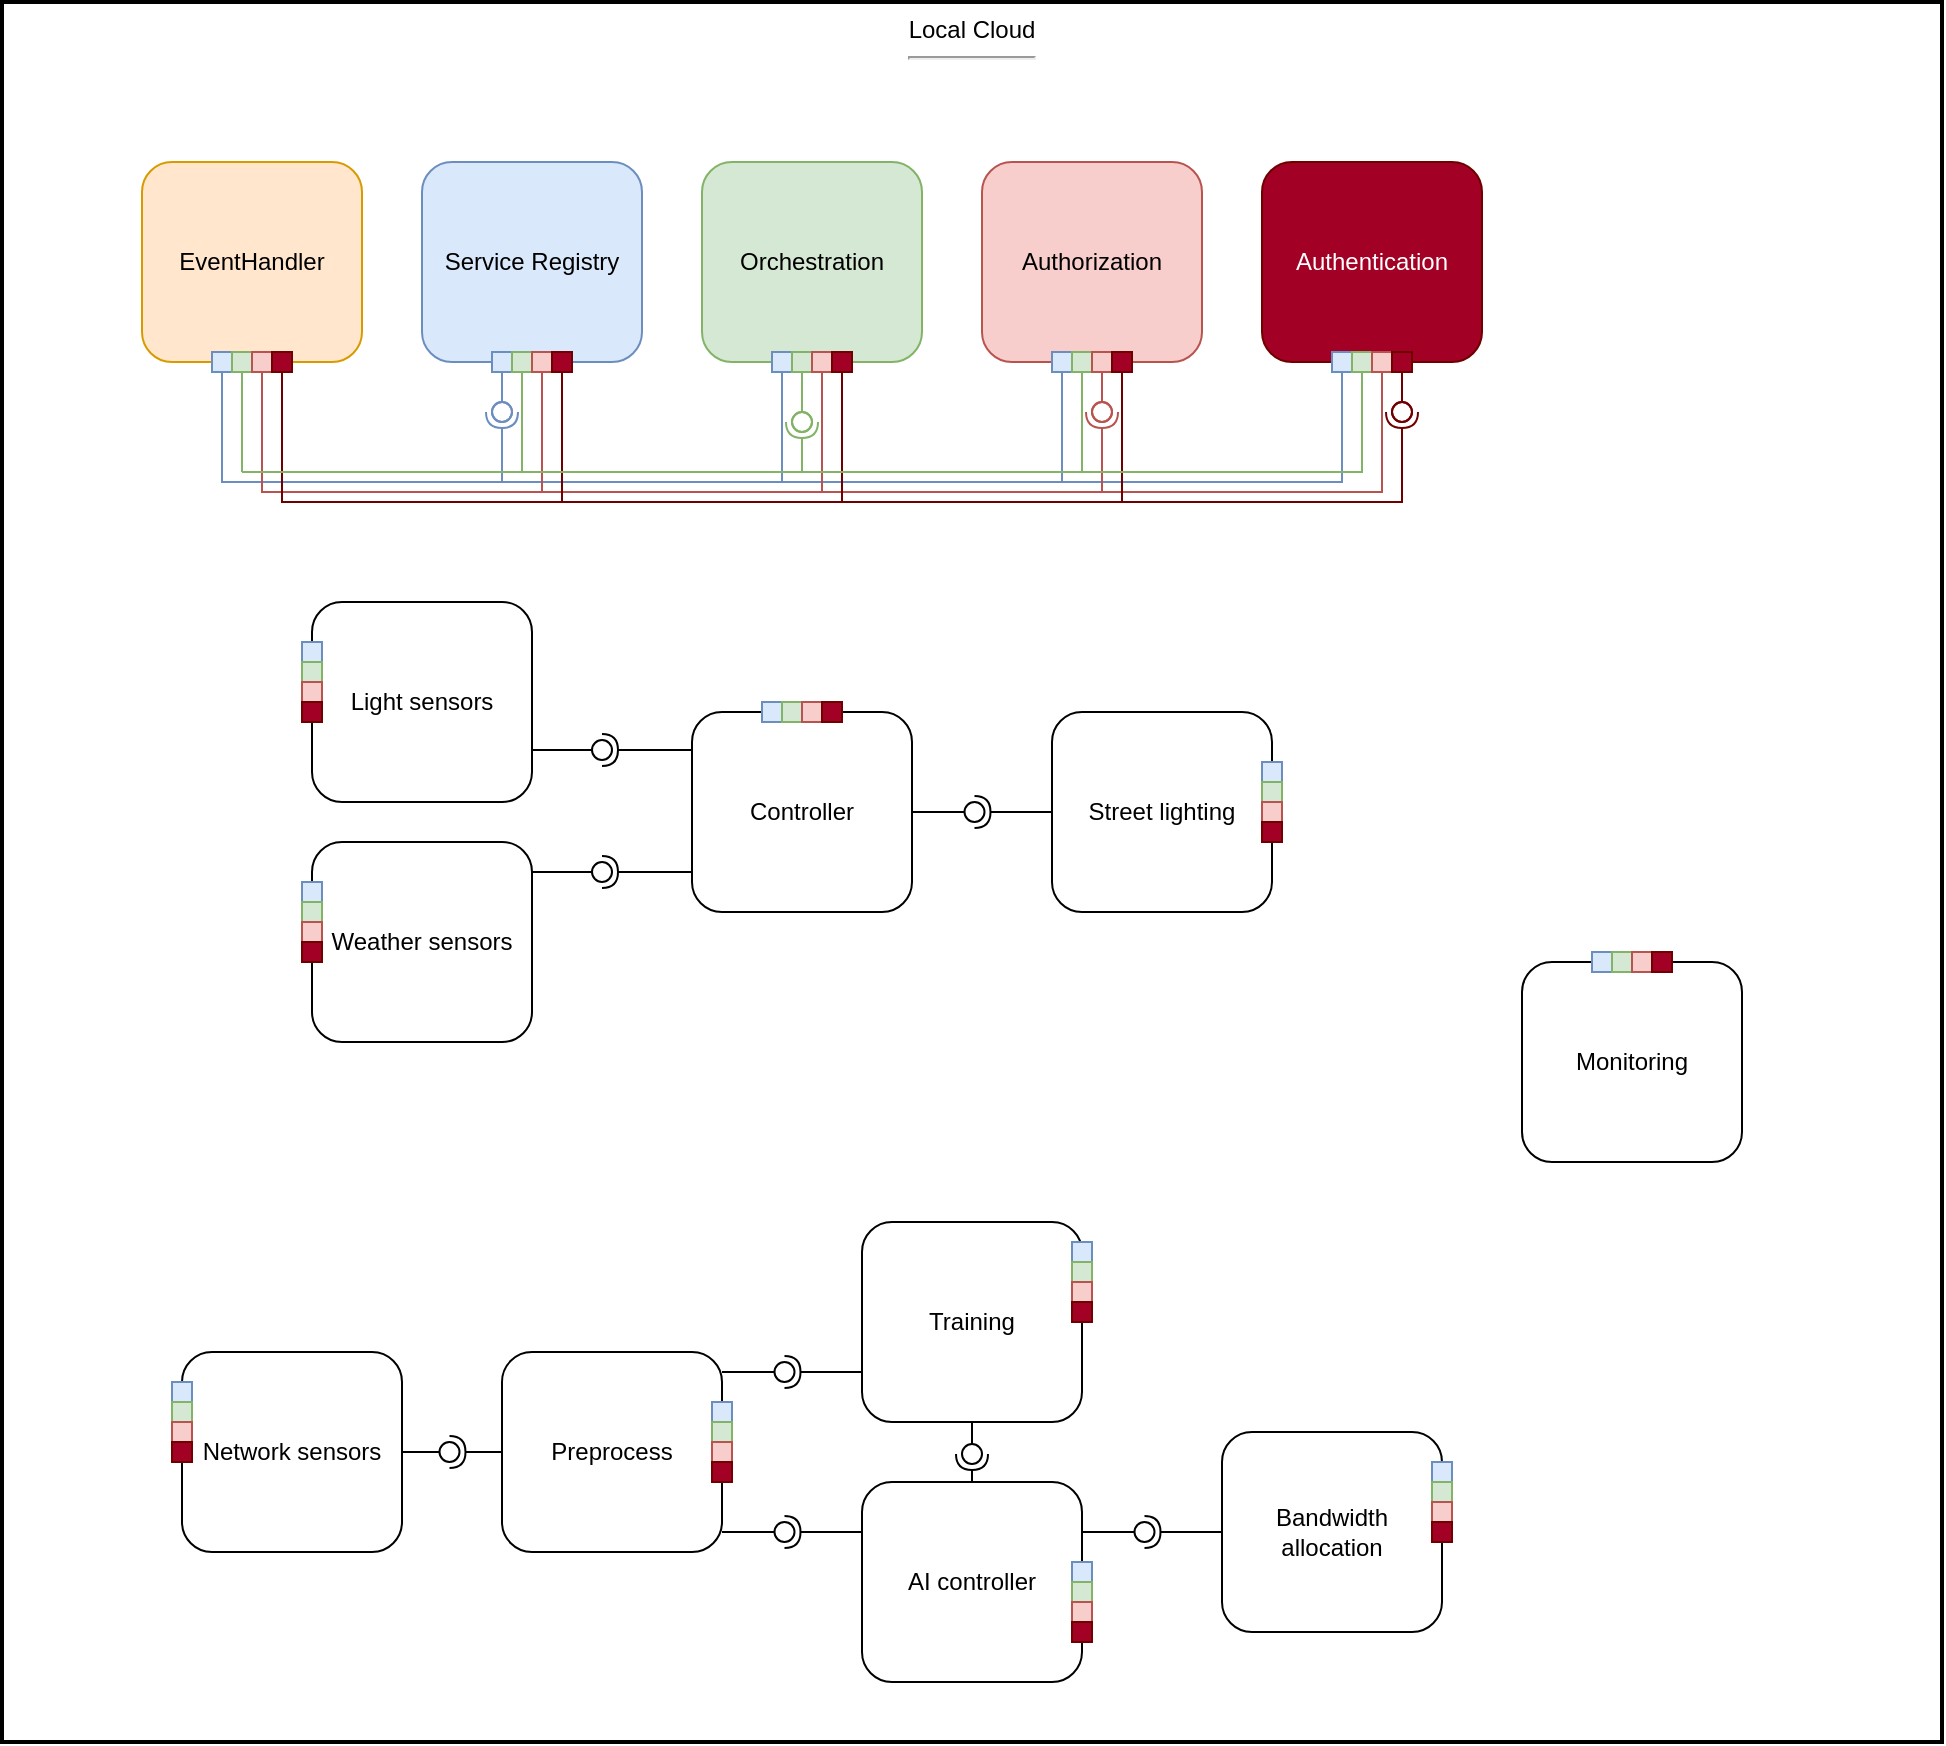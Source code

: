 <mxfile version="24.8.6">
  <diagram name="Page-1" id="-8pN08DjR9dclOhDncZ9">
    <mxGraphModel dx="1706" dy="1131" grid="1" gridSize="10" guides="1" tooltips="1" connect="1" arrows="1" fold="1" page="1" pageScale="1" pageWidth="850" pageHeight="1100" math="0" shadow="0">
      <root>
        <mxCell id="0" />
        <mxCell id="1" parent="0" />
        <mxCell id="avrpnb0BwzV_zKIgConq-125" value="Local Cloud&lt;br&gt;&lt;hr&gt;" style="rounded=0;whiteSpace=wrap;html=1;fillColor=none;strokeWidth=2;align=center;verticalAlign=top;" parent="1" vertex="1">
          <mxGeometry x="20" y="160" width="970" height="870" as="geometry" />
        </mxCell>
        <mxCell id="avrpnb0BwzV_zKIgConq-2" value="Service Registry" style="rounded=1;whiteSpace=wrap;html=1;fillColor=#dae8fc;strokeColor=#6c8ebf;" parent="1" vertex="1">
          <mxGeometry x="230" y="240" width="110" height="100" as="geometry" />
        </mxCell>
        <mxCell id="avrpnb0BwzV_zKIgConq-3" value="Orchestration" style="rounded=1;whiteSpace=wrap;html=1;fillColor=#d5e8d4;strokeColor=#82b366;" parent="1" vertex="1">
          <mxGeometry x="370" y="240" width="110" height="100" as="geometry" />
        </mxCell>
        <mxCell id="avrpnb0BwzV_zKIgConq-4" value="Authorization" style="rounded=1;whiteSpace=wrap;html=1;fillColor=#f8cecc;strokeColor=#b85450;" parent="1" vertex="1">
          <mxGeometry x="510" y="240" width="110" height="100" as="geometry" />
        </mxCell>
        <mxCell id="avrpnb0BwzV_zKIgConq-5" value="Authentication" style="rounded=1;whiteSpace=wrap;html=1;fillColor=#a20025;strokeColor=#6F0000;fontColor=#ffffff;" parent="1" vertex="1">
          <mxGeometry x="650" y="240" width="110" height="100" as="geometry" />
        </mxCell>
        <mxCell id="avrpnb0BwzV_zKIgConq-7" value="Light sensors" style="rounded=1;whiteSpace=wrap;html=1;" parent="1" vertex="1">
          <mxGeometry x="175" y="460" width="110" height="100" as="geometry" />
        </mxCell>
        <mxCell id="avrpnb0BwzV_zKIgConq-8" value="Weather sensors" style="rounded=1;whiteSpace=wrap;html=1;" parent="1" vertex="1">
          <mxGeometry x="175" y="580" width="110" height="100" as="geometry" />
        </mxCell>
        <mxCell id="avrpnb0BwzV_zKIgConq-10" value="Controller" style="rounded=1;whiteSpace=wrap;html=1;" parent="1" vertex="1">
          <mxGeometry x="365" y="515" width="110" height="100" as="geometry" />
        </mxCell>
        <mxCell id="avrpnb0BwzV_zKIgConq-11" value="Street lighting" style="rounded=1;whiteSpace=wrap;html=1;" parent="1" vertex="1">
          <mxGeometry x="545" y="515" width="110" height="100" as="geometry" />
        </mxCell>
        <mxCell id="avrpnb0BwzV_zKIgConq-16" value="" style="group" parent="1" vertex="1" connectable="0">
          <mxGeometry x="285" y="529" width="80" height="10" as="geometry" />
        </mxCell>
        <mxCell id="avrpnb0BwzV_zKIgConq-12" value="" style="rounded=0;orthogonalLoop=1;jettySize=auto;html=1;endArrow=halfCircle;endFill=0;endSize=6;strokeWidth=1;sketch=0;" parent="avrpnb0BwzV_zKIgConq-16" target="avrpnb0BwzV_zKIgConq-14" edge="1">
          <mxGeometry relative="1" as="geometry">
            <mxPoint x="80" y="5" as="sourcePoint" />
          </mxGeometry>
        </mxCell>
        <mxCell id="avrpnb0BwzV_zKIgConq-13" value="" style="rounded=0;orthogonalLoop=1;jettySize=auto;html=1;endArrow=oval;endFill=0;sketch=0;sourcePerimeterSpacing=0;targetPerimeterSpacing=0;endSize=10;" parent="avrpnb0BwzV_zKIgConq-16" target="avrpnb0BwzV_zKIgConq-14" edge="1">
          <mxGeometry relative="1" as="geometry">
            <mxPoint y="5" as="sourcePoint" />
          </mxGeometry>
        </mxCell>
        <mxCell id="avrpnb0BwzV_zKIgConq-14" value="" style="ellipse;whiteSpace=wrap;html=1;align=center;aspect=fixed;fillColor=none;strokeColor=none;resizable=0;perimeter=centerPerimeter;rotatable=0;allowArrows=0;points=[];outlineConnect=1;" parent="avrpnb0BwzV_zKIgConq-16" vertex="1">
          <mxGeometry x="30" width="10" height="10" as="geometry" />
        </mxCell>
        <mxCell id="avrpnb0BwzV_zKIgConq-17" value="" style="group" parent="1" vertex="1" connectable="0">
          <mxGeometry x="285" y="590" width="80" height="10" as="geometry" />
        </mxCell>
        <mxCell id="avrpnb0BwzV_zKIgConq-18" value="" style="rounded=0;orthogonalLoop=1;jettySize=auto;html=1;endArrow=halfCircle;endFill=0;endSize=6;strokeWidth=1;sketch=0;" parent="avrpnb0BwzV_zKIgConq-17" target="avrpnb0BwzV_zKIgConq-20" edge="1">
          <mxGeometry relative="1" as="geometry">
            <mxPoint x="80" y="5" as="sourcePoint" />
          </mxGeometry>
        </mxCell>
        <mxCell id="avrpnb0BwzV_zKIgConq-19" value="" style="rounded=0;orthogonalLoop=1;jettySize=auto;html=1;endArrow=oval;endFill=0;sketch=0;sourcePerimeterSpacing=0;targetPerimeterSpacing=0;endSize=10;" parent="avrpnb0BwzV_zKIgConq-17" target="avrpnb0BwzV_zKIgConq-20" edge="1">
          <mxGeometry relative="1" as="geometry">
            <mxPoint y="5" as="sourcePoint" />
          </mxGeometry>
        </mxCell>
        <mxCell id="avrpnb0BwzV_zKIgConq-20" value="" style="ellipse;whiteSpace=wrap;html=1;align=center;aspect=fixed;fillColor=none;strokeColor=none;resizable=0;perimeter=centerPerimeter;rotatable=0;allowArrows=0;points=[];outlineConnect=1;" parent="avrpnb0BwzV_zKIgConq-17" vertex="1">
          <mxGeometry x="30" width="10" height="10" as="geometry" />
        </mxCell>
        <mxCell id="avrpnb0BwzV_zKIgConq-21" value="" style="group" parent="1" vertex="1" connectable="0">
          <mxGeometry x="475" y="560" width="70" height="10" as="geometry" />
        </mxCell>
        <mxCell id="avrpnb0BwzV_zKIgConq-22" value="" style="rounded=0;orthogonalLoop=1;jettySize=auto;html=1;endArrow=halfCircle;endFill=0;endSize=6;strokeWidth=1;sketch=0;" parent="avrpnb0BwzV_zKIgConq-21" target="avrpnb0BwzV_zKIgConq-24" edge="1">
          <mxGeometry relative="1" as="geometry">
            <mxPoint x="70" y="5" as="sourcePoint" />
          </mxGeometry>
        </mxCell>
        <mxCell id="avrpnb0BwzV_zKIgConq-23" value="" style="rounded=0;orthogonalLoop=1;jettySize=auto;html=1;endArrow=oval;endFill=0;sketch=0;sourcePerimeterSpacing=0;targetPerimeterSpacing=0;endSize=10;" parent="avrpnb0BwzV_zKIgConq-21" target="avrpnb0BwzV_zKIgConq-24" edge="1">
          <mxGeometry relative="1" as="geometry">
            <mxPoint y="5" as="sourcePoint" />
          </mxGeometry>
        </mxCell>
        <mxCell id="avrpnb0BwzV_zKIgConq-24" value="" style="ellipse;whiteSpace=wrap;html=1;align=center;aspect=fixed;fillColor=none;strokeColor=none;resizable=0;perimeter=centerPerimeter;rotatable=0;allowArrows=0;points=[];outlineConnect=1;" parent="avrpnb0BwzV_zKIgConq-21" vertex="1">
          <mxGeometry x="26.25" width="10" height="10" as="geometry" />
        </mxCell>
        <mxCell id="avrpnb0BwzV_zKIgConq-25" value="Preprocess" style="rounded=1;whiteSpace=wrap;html=1;" parent="1" vertex="1">
          <mxGeometry x="270" y="835" width="110" height="100" as="geometry" />
        </mxCell>
        <mxCell id="avrpnb0BwzV_zKIgConq-26" value="Training" style="rounded=1;whiteSpace=wrap;html=1;" parent="1" vertex="1">
          <mxGeometry x="450" y="770" width="110" height="100" as="geometry" />
        </mxCell>
        <mxCell id="avrpnb0BwzV_zKIgConq-27" value="AI controller" style="rounded=1;whiteSpace=wrap;html=1;" parent="1" vertex="1">
          <mxGeometry x="450" y="900" width="110" height="100" as="geometry" />
        </mxCell>
        <mxCell id="avrpnb0BwzV_zKIgConq-28" value="Bandwidth allocation" style="rounded=1;whiteSpace=wrap;html=1;" parent="1" vertex="1">
          <mxGeometry x="630" y="875" width="110" height="100" as="geometry" />
        </mxCell>
        <mxCell id="avrpnb0BwzV_zKIgConq-29" value="" style="group" parent="1" vertex="1" connectable="0">
          <mxGeometry x="380" y="920" width="70" height="10" as="geometry" />
        </mxCell>
        <mxCell id="avrpnb0BwzV_zKIgConq-30" value="" style="rounded=0;orthogonalLoop=1;jettySize=auto;html=1;endArrow=halfCircle;endFill=0;endSize=6;strokeWidth=1;sketch=0;" parent="avrpnb0BwzV_zKIgConq-29" target="avrpnb0BwzV_zKIgConq-32" edge="1">
          <mxGeometry relative="1" as="geometry">
            <mxPoint x="70" y="5" as="sourcePoint" />
          </mxGeometry>
        </mxCell>
        <mxCell id="avrpnb0BwzV_zKIgConq-31" value="" style="rounded=0;orthogonalLoop=1;jettySize=auto;html=1;endArrow=oval;endFill=0;sketch=0;sourcePerimeterSpacing=0;targetPerimeterSpacing=0;endSize=10;" parent="avrpnb0BwzV_zKIgConq-29" target="avrpnb0BwzV_zKIgConq-32" edge="1">
          <mxGeometry relative="1" as="geometry">
            <mxPoint y="5" as="sourcePoint" />
          </mxGeometry>
        </mxCell>
        <mxCell id="avrpnb0BwzV_zKIgConq-32" value="" style="ellipse;whiteSpace=wrap;html=1;align=center;aspect=fixed;fillColor=none;strokeColor=none;resizable=0;perimeter=centerPerimeter;rotatable=0;allowArrows=0;points=[];outlineConnect=1;" parent="avrpnb0BwzV_zKIgConq-29" vertex="1">
          <mxGeometry x="26.25" width="10" height="10" as="geometry" />
        </mxCell>
        <mxCell id="avrpnb0BwzV_zKIgConq-33" value="" style="group" parent="1" vertex="1" connectable="0">
          <mxGeometry x="380" y="840" width="70" height="10" as="geometry" />
        </mxCell>
        <mxCell id="avrpnb0BwzV_zKIgConq-34" value="" style="rounded=0;orthogonalLoop=1;jettySize=auto;html=1;endArrow=halfCircle;endFill=0;endSize=6;strokeWidth=1;sketch=0;" parent="avrpnb0BwzV_zKIgConq-33" target="avrpnb0BwzV_zKIgConq-36" edge="1">
          <mxGeometry relative="1" as="geometry">
            <mxPoint x="70" y="5" as="sourcePoint" />
          </mxGeometry>
        </mxCell>
        <mxCell id="avrpnb0BwzV_zKIgConq-35" value="" style="rounded=0;orthogonalLoop=1;jettySize=auto;html=1;endArrow=oval;endFill=0;sketch=0;sourcePerimeterSpacing=0;targetPerimeterSpacing=0;endSize=10;" parent="avrpnb0BwzV_zKIgConq-33" target="avrpnb0BwzV_zKIgConq-36" edge="1">
          <mxGeometry relative="1" as="geometry">
            <mxPoint y="5" as="sourcePoint" />
          </mxGeometry>
        </mxCell>
        <mxCell id="avrpnb0BwzV_zKIgConq-36" value="" style="ellipse;whiteSpace=wrap;html=1;align=center;aspect=fixed;fillColor=none;strokeColor=none;resizable=0;perimeter=centerPerimeter;rotatable=0;allowArrows=0;points=[];outlineConnect=1;" parent="avrpnb0BwzV_zKIgConq-33" vertex="1">
          <mxGeometry x="26.25" width="10" height="10" as="geometry" />
        </mxCell>
        <mxCell id="avrpnb0BwzV_zKIgConq-37" value="" style="group" parent="1" vertex="1" connectable="0">
          <mxGeometry x="560" y="920" width="70" height="10" as="geometry" />
        </mxCell>
        <mxCell id="avrpnb0BwzV_zKIgConq-38" value="" style="rounded=0;orthogonalLoop=1;jettySize=auto;html=1;endArrow=halfCircle;endFill=0;endSize=6;strokeWidth=1;sketch=0;" parent="avrpnb0BwzV_zKIgConq-37" target="avrpnb0BwzV_zKIgConq-40" edge="1">
          <mxGeometry relative="1" as="geometry">
            <mxPoint x="70" y="5" as="sourcePoint" />
          </mxGeometry>
        </mxCell>
        <mxCell id="avrpnb0BwzV_zKIgConq-39" value="" style="rounded=0;orthogonalLoop=1;jettySize=auto;html=1;endArrow=oval;endFill=0;sketch=0;sourcePerimeterSpacing=0;targetPerimeterSpacing=0;endSize=10;" parent="avrpnb0BwzV_zKIgConq-37" target="avrpnb0BwzV_zKIgConq-40" edge="1">
          <mxGeometry relative="1" as="geometry">
            <mxPoint y="5" as="sourcePoint" />
          </mxGeometry>
        </mxCell>
        <mxCell id="avrpnb0BwzV_zKIgConq-40" value="" style="ellipse;whiteSpace=wrap;html=1;align=center;aspect=fixed;fillColor=none;strokeColor=none;resizable=0;perimeter=centerPerimeter;rotatable=0;allowArrows=0;points=[];outlineConnect=1;" parent="avrpnb0BwzV_zKIgConq-37" vertex="1">
          <mxGeometry x="26.25" width="10" height="10" as="geometry" />
        </mxCell>
        <mxCell id="avrpnb0BwzV_zKIgConq-41" value="Network sensors" style="rounded=1;whiteSpace=wrap;html=1;" parent="1" vertex="1">
          <mxGeometry x="110" y="835" width="110" height="100" as="geometry" />
        </mxCell>
        <mxCell id="avrpnb0BwzV_zKIgConq-42" value="" style="group" parent="1" vertex="1" connectable="0">
          <mxGeometry x="220" y="880" width="50" height="10" as="geometry" />
        </mxCell>
        <mxCell id="avrpnb0BwzV_zKIgConq-43" value="" style="rounded=0;orthogonalLoop=1;jettySize=auto;html=1;endArrow=halfCircle;endFill=0;endSize=6;strokeWidth=1;sketch=0;" parent="avrpnb0BwzV_zKIgConq-42" target="avrpnb0BwzV_zKIgConq-45" edge="1">
          <mxGeometry relative="1" as="geometry">
            <mxPoint x="50" y="5" as="sourcePoint" />
          </mxGeometry>
        </mxCell>
        <mxCell id="avrpnb0BwzV_zKIgConq-44" value="" style="rounded=0;orthogonalLoop=1;jettySize=auto;html=1;endArrow=oval;endFill=0;sketch=0;sourcePerimeterSpacing=0;targetPerimeterSpacing=0;endSize=10;" parent="avrpnb0BwzV_zKIgConq-42" target="avrpnb0BwzV_zKIgConq-45" edge="1">
          <mxGeometry relative="1" as="geometry">
            <mxPoint y="5" as="sourcePoint" />
          </mxGeometry>
        </mxCell>
        <mxCell id="avrpnb0BwzV_zKIgConq-45" value="" style="ellipse;whiteSpace=wrap;html=1;align=center;aspect=fixed;fillColor=none;strokeColor=none;resizable=0;perimeter=centerPerimeter;rotatable=0;allowArrows=0;points=[];outlineConnect=1;" parent="avrpnb0BwzV_zKIgConq-42" vertex="1">
          <mxGeometry x="18.75" width="10" height="10" as="geometry" />
        </mxCell>
        <mxCell id="avrpnb0BwzV_zKIgConq-52" value="" style="group;rotation=90;" parent="1" vertex="1" connectable="0">
          <mxGeometry x="490" y="880" width="30" height="10" as="geometry" />
        </mxCell>
        <mxCell id="avrpnb0BwzV_zKIgConq-53" value="" style="rounded=0;orthogonalLoop=1;jettySize=auto;html=1;endArrow=halfCircle;endFill=0;endSize=6;strokeWidth=1;sketch=0;" parent="avrpnb0BwzV_zKIgConq-52" target="avrpnb0BwzV_zKIgConq-55" edge="1">
          <mxGeometry relative="1" as="geometry">
            <mxPoint x="15" y="20" as="sourcePoint" />
          </mxGeometry>
        </mxCell>
        <mxCell id="avrpnb0BwzV_zKIgConq-54" value="" style="rounded=0;orthogonalLoop=1;jettySize=auto;html=1;endArrow=oval;endFill=0;sketch=0;sourcePerimeterSpacing=0;targetPerimeterSpacing=0;endSize=10;" parent="avrpnb0BwzV_zKIgConq-52" target="avrpnb0BwzV_zKIgConq-55" edge="1">
          <mxGeometry relative="1" as="geometry">
            <mxPoint x="15" y="-10" as="sourcePoint" />
          </mxGeometry>
        </mxCell>
        <mxCell id="avrpnb0BwzV_zKIgConq-55" value="" style="ellipse;whiteSpace=wrap;html=1;align=center;aspect=fixed;fillColor=none;strokeColor=none;resizable=0;perimeter=centerPerimeter;rotatable=0;allowArrows=0;points=[];outlineConnect=1;rotation=90;" parent="avrpnb0BwzV_zKIgConq-52" vertex="1">
          <mxGeometry x="10" y="1" width="10" height="10" as="geometry" />
        </mxCell>
        <mxCell id="avrpnb0BwzV_zKIgConq-59" value="" style="ellipse;whiteSpace=wrap;html=1;align=center;aspect=fixed;fillColor=none;strokeColor=none;resizable=0;perimeter=centerPerimeter;rotatable=0;allowArrows=0;points=[];outlineConnect=1;" parent="1" vertex="1">
          <mxGeometry x="410" y="580" width="10" height="10" as="geometry" />
        </mxCell>
        <mxCell id="avrpnb0BwzV_zKIgConq-60" value="EventHandler" style="rounded=1;whiteSpace=wrap;html=1;fillColor=#ffe6cc;strokeColor=#d79b00;" parent="1" vertex="1">
          <mxGeometry x="90" y="240" width="110" height="100" as="geometry" />
        </mxCell>
        <mxCell id="avrpnb0BwzV_zKIgConq-64" value="" style="rounded=0;whiteSpace=wrap;html=1;fillColor=#dae8fc;strokeColor=#6c8ebf;" parent="1" vertex="1">
          <mxGeometry x="170" y="480" width="10" height="10" as="geometry" />
        </mxCell>
        <mxCell id="avrpnb0BwzV_zKIgConq-65" value="" style="rounded=0;whiteSpace=wrap;html=1;fillColor=#d5e8d4;strokeColor=#82b366;" parent="1" vertex="1">
          <mxGeometry x="170" y="490" width="10" height="10" as="geometry" />
        </mxCell>
        <mxCell id="avrpnb0BwzV_zKIgConq-66" value="" style="rounded=0;whiteSpace=wrap;html=1;fillColor=#f8cecc;strokeColor=#b85450;" parent="1" vertex="1">
          <mxGeometry x="170" y="500" width="10" height="10" as="geometry" />
        </mxCell>
        <mxCell id="avrpnb0BwzV_zKIgConq-67" value="" style="rounded=0;whiteSpace=wrap;html=1;fillColor=#a20025;fontColor=#ffffff;strokeColor=#6F0000;" parent="1" vertex="1">
          <mxGeometry x="170" y="510" width="10" height="10" as="geometry" />
        </mxCell>
        <mxCell id="avrpnb0BwzV_zKIgConq-78" value="" style="group;rotation=-90;" parent="1" vertex="1" connectable="0">
          <mxGeometry x="415" y="495" width="10" height="40" as="geometry" />
        </mxCell>
        <mxCell id="avrpnb0BwzV_zKIgConq-74" value="" style="rounded=0;whiteSpace=wrap;html=1;fillColor=#dae8fc;strokeColor=#6c8ebf;rotation=-90;" parent="avrpnb0BwzV_zKIgConq-78" vertex="1">
          <mxGeometry x="-15" y="15" width="10" height="10" as="geometry" />
        </mxCell>
        <mxCell id="avrpnb0BwzV_zKIgConq-75" value="" style="rounded=0;whiteSpace=wrap;html=1;fillColor=#d5e8d4;strokeColor=#82b366;rotation=-90;" parent="avrpnb0BwzV_zKIgConq-78" vertex="1">
          <mxGeometry x="-5" y="15" width="10" height="10" as="geometry" />
        </mxCell>
        <mxCell id="avrpnb0BwzV_zKIgConq-76" value="" style="rounded=0;whiteSpace=wrap;html=1;fillColor=#f8cecc;strokeColor=#b85450;rotation=-90;" parent="avrpnb0BwzV_zKIgConq-78" vertex="1">
          <mxGeometry x="5" y="15" width="10" height="10" as="geometry" />
        </mxCell>
        <mxCell id="avrpnb0BwzV_zKIgConq-77" value="" style="rounded=0;whiteSpace=wrap;html=1;fillColor=#a20025;fontColor=#ffffff;strokeColor=#6F0000;rotation=-90;" parent="avrpnb0BwzV_zKIgConq-78" vertex="1">
          <mxGeometry x="15" y="15" width="10" height="10" as="geometry" />
        </mxCell>
        <mxCell id="avrpnb0BwzV_zKIgConq-93" value="" style="group" parent="1" vertex="1" connectable="0">
          <mxGeometry x="170" y="600" width="10" height="40" as="geometry" />
        </mxCell>
        <mxCell id="avrpnb0BwzV_zKIgConq-89" value="" style="rounded=0;whiteSpace=wrap;html=1;fillColor=#dae8fc;strokeColor=#6c8ebf;" parent="avrpnb0BwzV_zKIgConq-93" vertex="1">
          <mxGeometry width="10" height="10" as="geometry" />
        </mxCell>
        <mxCell id="avrpnb0BwzV_zKIgConq-90" value="" style="rounded=0;whiteSpace=wrap;html=1;fillColor=#d5e8d4;strokeColor=#82b366;" parent="avrpnb0BwzV_zKIgConq-93" vertex="1">
          <mxGeometry y="10" width="10" height="10" as="geometry" />
        </mxCell>
        <mxCell id="avrpnb0BwzV_zKIgConq-91" value="" style="rounded=0;whiteSpace=wrap;html=1;fillColor=#f8cecc;strokeColor=#b85450;" parent="avrpnb0BwzV_zKIgConq-93" vertex="1">
          <mxGeometry y="20" width="10" height="10" as="geometry" />
        </mxCell>
        <mxCell id="avrpnb0BwzV_zKIgConq-92" value="" style="rounded=0;whiteSpace=wrap;html=1;fillColor=#a20025;fontColor=#ffffff;strokeColor=#6F0000;" parent="avrpnb0BwzV_zKIgConq-93" vertex="1">
          <mxGeometry y="30" width="10" height="10" as="geometry" />
        </mxCell>
        <mxCell id="avrpnb0BwzV_zKIgConq-94" value="" style="group" parent="1" vertex="1" connectable="0">
          <mxGeometry x="105" y="850" width="10" height="40" as="geometry" />
        </mxCell>
        <mxCell id="avrpnb0BwzV_zKIgConq-95" value="" style="rounded=0;whiteSpace=wrap;html=1;fillColor=#dae8fc;strokeColor=#6c8ebf;" parent="avrpnb0BwzV_zKIgConq-94" vertex="1">
          <mxGeometry width="10" height="10" as="geometry" />
        </mxCell>
        <mxCell id="avrpnb0BwzV_zKIgConq-96" value="" style="rounded=0;whiteSpace=wrap;html=1;fillColor=#d5e8d4;strokeColor=#82b366;" parent="avrpnb0BwzV_zKIgConq-94" vertex="1">
          <mxGeometry y="10" width="10" height="10" as="geometry" />
        </mxCell>
        <mxCell id="avrpnb0BwzV_zKIgConq-97" value="" style="rounded=0;whiteSpace=wrap;html=1;fillColor=#f8cecc;strokeColor=#b85450;" parent="avrpnb0BwzV_zKIgConq-94" vertex="1">
          <mxGeometry y="20" width="10" height="10" as="geometry" />
        </mxCell>
        <mxCell id="avrpnb0BwzV_zKIgConq-98" value="" style="rounded=0;whiteSpace=wrap;html=1;fillColor=#a20025;fontColor=#ffffff;strokeColor=#6F0000;" parent="avrpnb0BwzV_zKIgConq-94" vertex="1">
          <mxGeometry y="30" width="10" height="10" as="geometry" />
        </mxCell>
        <mxCell id="avrpnb0BwzV_zKIgConq-99" value="" style="group" parent="1" vertex="1" connectable="0">
          <mxGeometry x="555" y="780" width="10" height="40" as="geometry" />
        </mxCell>
        <mxCell id="avrpnb0BwzV_zKIgConq-100" value="" style="rounded=0;whiteSpace=wrap;html=1;fillColor=#dae8fc;strokeColor=#6c8ebf;" parent="avrpnb0BwzV_zKIgConq-99" vertex="1">
          <mxGeometry width="10" height="10" as="geometry" />
        </mxCell>
        <mxCell id="avrpnb0BwzV_zKIgConq-101" value="" style="rounded=0;whiteSpace=wrap;html=1;fillColor=#d5e8d4;strokeColor=#82b366;" parent="avrpnb0BwzV_zKIgConq-99" vertex="1">
          <mxGeometry y="10" width="10" height="10" as="geometry" />
        </mxCell>
        <mxCell id="avrpnb0BwzV_zKIgConq-102" value="" style="rounded=0;whiteSpace=wrap;html=1;fillColor=#f8cecc;strokeColor=#b85450;" parent="avrpnb0BwzV_zKIgConq-99" vertex="1">
          <mxGeometry y="20" width="10" height="10" as="geometry" />
        </mxCell>
        <mxCell id="avrpnb0BwzV_zKIgConq-103" value="" style="rounded=0;whiteSpace=wrap;html=1;fillColor=#a20025;fontColor=#ffffff;strokeColor=#6F0000;" parent="avrpnb0BwzV_zKIgConq-99" vertex="1">
          <mxGeometry y="30" width="10" height="10" as="geometry" />
        </mxCell>
        <mxCell id="avrpnb0BwzV_zKIgConq-104" value="" style="group" parent="1" vertex="1" connectable="0">
          <mxGeometry x="735" y="890" width="10" height="40" as="geometry" />
        </mxCell>
        <mxCell id="avrpnb0BwzV_zKIgConq-105" value="" style="rounded=0;whiteSpace=wrap;html=1;fillColor=#dae8fc;strokeColor=#6c8ebf;" parent="avrpnb0BwzV_zKIgConq-104" vertex="1">
          <mxGeometry width="10" height="10" as="geometry" />
        </mxCell>
        <mxCell id="avrpnb0BwzV_zKIgConq-106" value="" style="rounded=0;whiteSpace=wrap;html=1;fillColor=#d5e8d4;strokeColor=#82b366;" parent="avrpnb0BwzV_zKIgConq-104" vertex="1">
          <mxGeometry y="10" width="10" height="10" as="geometry" />
        </mxCell>
        <mxCell id="avrpnb0BwzV_zKIgConq-107" value="" style="rounded=0;whiteSpace=wrap;html=1;fillColor=#f8cecc;strokeColor=#b85450;" parent="avrpnb0BwzV_zKIgConq-104" vertex="1">
          <mxGeometry y="20" width="10" height="10" as="geometry" />
        </mxCell>
        <mxCell id="avrpnb0BwzV_zKIgConq-108" value="" style="rounded=0;whiteSpace=wrap;html=1;fillColor=#a20025;fontColor=#ffffff;strokeColor=#6F0000;" parent="avrpnb0BwzV_zKIgConq-104" vertex="1">
          <mxGeometry y="30" width="10" height="10" as="geometry" />
        </mxCell>
        <mxCell id="avrpnb0BwzV_zKIgConq-109" value="" style="group" parent="1" vertex="1" connectable="0">
          <mxGeometry x="555" y="940" width="10" height="40" as="geometry" />
        </mxCell>
        <mxCell id="avrpnb0BwzV_zKIgConq-110" value="" style="rounded=0;whiteSpace=wrap;html=1;fillColor=#dae8fc;strokeColor=#6c8ebf;" parent="avrpnb0BwzV_zKIgConq-109" vertex="1">
          <mxGeometry width="10" height="10" as="geometry" />
        </mxCell>
        <mxCell id="avrpnb0BwzV_zKIgConq-111" value="" style="rounded=0;whiteSpace=wrap;html=1;fillColor=#d5e8d4;strokeColor=#82b366;" parent="avrpnb0BwzV_zKIgConq-109" vertex="1">
          <mxGeometry y="10" width="10" height="10" as="geometry" />
        </mxCell>
        <mxCell id="avrpnb0BwzV_zKIgConq-112" value="" style="rounded=0;whiteSpace=wrap;html=1;fillColor=#f8cecc;strokeColor=#b85450;" parent="avrpnb0BwzV_zKIgConq-109" vertex="1">
          <mxGeometry y="20" width="10" height="10" as="geometry" />
        </mxCell>
        <mxCell id="avrpnb0BwzV_zKIgConq-113" value="" style="rounded=0;whiteSpace=wrap;html=1;fillColor=#a20025;fontColor=#ffffff;strokeColor=#6F0000;" parent="avrpnb0BwzV_zKIgConq-109" vertex="1">
          <mxGeometry y="30" width="10" height="10" as="geometry" />
        </mxCell>
        <mxCell id="avrpnb0BwzV_zKIgConq-114" value="" style="group" parent="1" vertex="1" connectable="0">
          <mxGeometry x="375" y="860" width="10" height="40" as="geometry" />
        </mxCell>
        <mxCell id="avrpnb0BwzV_zKIgConq-115" value="" style="rounded=0;whiteSpace=wrap;html=1;fillColor=#dae8fc;strokeColor=#6c8ebf;" parent="avrpnb0BwzV_zKIgConq-114" vertex="1">
          <mxGeometry width="10" height="10" as="geometry" />
        </mxCell>
        <mxCell id="avrpnb0BwzV_zKIgConq-116" value="" style="rounded=0;whiteSpace=wrap;html=1;fillColor=#d5e8d4;strokeColor=#82b366;" parent="avrpnb0BwzV_zKIgConq-114" vertex="1">
          <mxGeometry y="10" width="10" height="10" as="geometry" />
        </mxCell>
        <mxCell id="avrpnb0BwzV_zKIgConq-117" value="" style="rounded=0;whiteSpace=wrap;html=1;fillColor=#f8cecc;strokeColor=#b85450;" parent="avrpnb0BwzV_zKIgConq-114" vertex="1">
          <mxGeometry y="20" width="10" height="10" as="geometry" />
        </mxCell>
        <mxCell id="avrpnb0BwzV_zKIgConq-118" value="" style="rounded=0;whiteSpace=wrap;html=1;fillColor=#a20025;fontColor=#ffffff;strokeColor=#6F0000;" parent="avrpnb0BwzV_zKIgConq-114" vertex="1">
          <mxGeometry y="30" width="10" height="10" as="geometry" />
        </mxCell>
        <mxCell id="avrpnb0BwzV_zKIgConq-119" value="" style="group" parent="1" vertex="1" connectable="0">
          <mxGeometry x="650" y="540" width="10" height="40" as="geometry" />
        </mxCell>
        <mxCell id="avrpnb0BwzV_zKIgConq-120" value="" style="rounded=0;whiteSpace=wrap;html=1;fillColor=#dae8fc;strokeColor=#6c8ebf;" parent="avrpnb0BwzV_zKIgConq-119" vertex="1">
          <mxGeometry width="10" height="10" as="geometry" />
        </mxCell>
        <mxCell id="avrpnb0BwzV_zKIgConq-121" value="" style="rounded=0;whiteSpace=wrap;html=1;fillColor=#d5e8d4;strokeColor=#82b366;" parent="avrpnb0BwzV_zKIgConq-119" vertex="1">
          <mxGeometry y="10" width="10" height="10" as="geometry" />
        </mxCell>
        <mxCell id="avrpnb0BwzV_zKIgConq-122" value="" style="rounded=0;whiteSpace=wrap;html=1;fillColor=#f8cecc;strokeColor=#b85450;" parent="avrpnb0BwzV_zKIgConq-119" vertex="1">
          <mxGeometry y="20" width="10" height="10" as="geometry" />
        </mxCell>
        <mxCell id="avrpnb0BwzV_zKIgConq-123" value="" style="rounded=0;whiteSpace=wrap;html=1;fillColor=#a20025;fontColor=#ffffff;strokeColor=#6F0000;" parent="avrpnb0BwzV_zKIgConq-119" vertex="1">
          <mxGeometry y="30" width="10" height="10" as="geometry" />
        </mxCell>
        <mxCell id="avrpnb0BwzV_zKIgConq-132" value="" style="group;rotation=-90;" parent="1" vertex="1" connectable="0">
          <mxGeometry x="420" y="320" width="10" height="40" as="geometry" />
        </mxCell>
        <mxCell id="avrpnb0BwzV_zKIgConq-133" value="" style="rounded=0;whiteSpace=wrap;html=1;fillColor=#dae8fc;strokeColor=#6c8ebf;rotation=-90;" parent="avrpnb0BwzV_zKIgConq-132" vertex="1">
          <mxGeometry x="-15" y="15" width="10" height="10" as="geometry" />
        </mxCell>
        <mxCell id="avrpnb0BwzV_zKIgConq-134" value="" style="rounded=0;whiteSpace=wrap;html=1;fillColor=#d5e8d4;strokeColor=#82b366;rotation=-90;" parent="avrpnb0BwzV_zKIgConq-132" vertex="1">
          <mxGeometry x="-5" y="15" width="10" height="10" as="geometry" />
        </mxCell>
        <mxCell id="avrpnb0BwzV_zKIgConq-135" value="" style="rounded=0;whiteSpace=wrap;html=1;fillColor=#f8cecc;strokeColor=#b85450;rotation=-90;" parent="avrpnb0BwzV_zKIgConq-132" vertex="1">
          <mxGeometry x="5" y="15" width="10" height="10" as="geometry" />
        </mxCell>
        <mxCell id="avrpnb0BwzV_zKIgConq-136" value="" style="rounded=0;whiteSpace=wrap;html=1;fillColor=#a20025;fontColor=#ffffff;strokeColor=#6F0000;rotation=-90;" parent="avrpnb0BwzV_zKIgConq-132" vertex="1">
          <mxGeometry x="15" y="15" width="10" height="10" as="geometry" />
        </mxCell>
        <mxCell id="avrpnb0BwzV_zKIgConq-137" value="" style="group;rotation=-90;" parent="1" vertex="1" connectable="0">
          <mxGeometry x="560" y="320" width="10" height="40" as="geometry" />
        </mxCell>
        <mxCell id="avrpnb0BwzV_zKIgConq-138" value="" style="rounded=0;whiteSpace=wrap;html=1;fillColor=#dae8fc;strokeColor=#6c8ebf;rotation=-90;" parent="avrpnb0BwzV_zKIgConq-137" vertex="1">
          <mxGeometry x="-15" y="15" width="10" height="10" as="geometry" />
        </mxCell>
        <mxCell id="avrpnb0BwzV_zKIgConq-139" value="" style="rounded=0;whiteSpace=wrap;html=1;fillColor=#d5e8d4;strokeColor=#82b366;rotation=-90;" parent="avrpnb0BwzV_zKIgConq-137" vertex="1">
          <mxGeometry x="-5" y="15" width="10" height="10" as="geometry" />
        </mxCell>
        <mxCell id="avrpnb0BwzV_zKIgConq-140" value="" style="rounded=0;whiteSpace=wrap;html=1;fillColor=#f8cecc;strokeColor=#b85450;rotation=-90;" parent="avrpnb0BwzV_zKIgConq-137" vertex="1">
          <mxGeometry x="5" y="15" width="10" height="10" as="geometry" />
        </mxCell>
        <mxCell id="avrpnb0BwzV_zKIgConq-141" value="" style="rounded=0;whiteSpace=wrap;html=1;fillColor=#a20025;fontColor=#ffffff;strokeColor=#6F0000;rotation=-90;" parent="avrpnb0BwzV_zKIgConq-137" vertex="1">
          <mxGeometry x="15" y="15" width="10" height="10" as="geometry" />
        </mxCell>
        <mxCell id="avrpnb0BwzV_zKIgConq-142" value="" style="group;rotation=-90;" parent="1" vertex="1" connectable="0">
          <mxGeometry x="700" y="320" width="10" height="40" as="geometry" />
        </mxCell>
        <mxCell id="avrpnb0BwzV_zKIgConq-143" value="" style="rounded=0;whiteSpace=wrap;html=1;fillColor=#dae8fc;strokeColor=#6c8ebf;rotation=-90;" parent="avrpnb0BwzV_zKIgConq-142" vertex="1">
          <mxGeometry x="-15" y="15" width="10" height="10" as="geometry" />
        </mxCell>
        <mxCell id="avrpnb0BwzV_zKIgConq-144" value="" style="rounded=0;whiteSpace=wrap;html=1;fillColor=#d5e8d4;strokeColor=#82b366;rotation=-90;" parent="avrpnb0BwzV_zKIgConq-142" vertex="1">
          <mxGeometry x="-5" y="15" width="10" height="10" as="geometry" />
        </mxCell>
        <mxCell id="avrpnb0BwzV_zKIgConq-145" value="" style="rounded=0;whiteSpace=wrap;html=1;fillColor=#f8cecc;strokeColor=#b85450;rotation=-90;" parent="avrpnb0BwzV_zKIgConq-142" vertex="1">
          <mxGeometry x="5" y="15" width="10" height="10" as="geometry" />
        </mxCell>
        <mxCell id="avrpnb0BwzV_zKIgConq-146" value="" style="rounded=0;whiteSpace=wrap;html=1;fillColor=#a20025;fontColor=#ffffff;strokeColor=#6F0000;rotation=-90;" parent="avrpnb0BwzV_zKIgConq-142" vertex="1">
          <mxGeometry x="15" y="15" width="10" height="10" as="geometry" />
        </mxCell>
        <mxCell id="avrpnb0BwzV_zKIgConq-147" value="" style="group;rotation=-90;" parent="1" vertex="1" connectable="0">
          <mxGeometry x="280" y="320" width="10" height="40" as="geometry" />
        </mxCell>
        <mxCell id="avrpnb0BwzV_zKIgConq-148" value="" style="rounded=0;whiteSpace=wrap;html=1;fillColor=#dae8fc;strokeColor=#6c8ebf;rotation=-90;" parent="avrpnb0BwzV_zKIgConq-147" vertex="1">
          <mxGeometry x="-15" y="15" width="10" height="10" as="geometry" />
        </mxCell>
        <mxCell id="avrpnb0BwzV_zKIgConq-149" value="" style="rounded=0;whiteSpace=wrap;html=1;fillColor=#d5e8d4;strokeColor=#82b366;rotation=-90;" parent="avrpnb0BwzV_zKIgConq-147" vertex="1">
          <mxGeometry x="-5" y="15" width="10" height="10" as="geometry" />
        </mxCell>
        <mxCell id="avrpnb0BwzV_zKIgConq-150" value="" style="rounded=0;whiteSpace=wrap;html=1;fillColor=#f8cecc;strokeColor=#b85450;rotation=-90;" parent="avrpnb0BwzV_zKIgConq-147" vertex="1">
          <mxGeometry x="5" y="15" width="10" height="10" as="geometry" />
        </mxCell>
        <mxCell id="avrpnb0BwzV_zKIgConq-151" value="" style="rounded=0;whiteSpace=wrap;html=1;fillColor=#a20025;fontColor=#ffffff;strokeColor=#6F0000;rotation=-90;" parent="avrpnb0BwzV_zKIgConq-147" vertex="1">
          <mxGeometry x="15" y="15" width="10" height="10" as="geometry" />
        </mxCell>
        <mxCell id="avrpnb0BwzV_zKIgConq-152" value="" style="group;rotation=-90;" parent="1" vertex="1" connectable="0">
          <mxGeometry x="140" y="320" width="10" height="40" as="geometry" />
        </mxCell>
        <mxCell id="avrpnb0BwzV_zKIgConq-153" value="" style="rounded=0;whiteSpace=wrap;html=1;fillColor=#dae8fc;strokeColor=#6c8ebf;rotation=-90;" parent="avrpnb0BwzV_zKIgConq-152" vertex="1">
          <mxGeometry x="-15" y="15" width="10" height="10" as="geometry" />
        </mxCell>
        <mxCell id="avrpnb0BwzV_zKIgConq-154" value="" style="rounded=0;whiteSpace=wrap;html=1;fillColor=#d5e8d4;strokeColor=#82b366;rotation=-90;" parent="avrpnb0BwzV_zKIgConq-152" vertex="1">
          <mxGeometry x="-5" y="15" width="10" height="10" as="geometry" />
        </mxCell>
        <mxCell id="avrpnb0BwzV_zKIgConq-155" value="" style="rounded=0;whiteSpace=wrap;html=1;fillColor=#f8cecc;strokeColor=#b85450;rotation=-90;" parent="avrpnb0BwzV_zKIgConq-152" vertex="1">
          <mxGeometry x="5" y="15" width="10" height="10" as="geometry" />
        </mxCell>
        <mxCell id="avrpnb0BwzV_zKIgConq-156" value="" style="rounded=0;whiteSpace=wrap;html=1;fillColor=#a20025;fontColor=#ffffff;strokeColor=#6F0000;rotation=-90;" parent="avrpnb0BwzV_zKIgConq-152" vertex="1">
          <mxGeometry x="15" y="15" width="10" height="10" as="geometry" />
        </mxCell>
        <mxCell id="avrpnb0BwzV_zKIgConq-163" value="" style="rounded=0;orthogonalLoop=1;jettySize=auto;html=1;endArrow=halfCircle;endFill=0;endSize=6;strokeWidth=1;sketch=0;fillColor=#a20025;strokeColor=#6F0000;" parent="1" target="avrpnb0BwzV_zKIgConq-165" edge="1">
          <mxGeometry relative="1" as="geometry">
            <mxPoint x="720" y="385" as="sourcePoint" />
          </mxGeometry>
        </mxCell>
        <mxCell id="avrpnb0BwzV_zKIgConq-164" value="" style="rounded=0;orthogonalLoop=1;jettySize=auto;html=1;endArrow=oval;endFill=0;sketch=0;sourcePerimeterSpacing=0;targetPerimeterSpacing=0;endSize=10;fillColor=#a20025;strokeColor=#6F0000;" parent="1" target="avrpnb0BwzV_zKIgConq-165" edge="1">
          <mxGeometry relative="1" as="geometry">
            <mxPoint x="720" y="345" as="sourcePoint" />
          </mxGeometry>
        </mxCell>
        <mxCell id="avrpnb0BwzV_zKIgConq-165" value="" style="ellipse;whiteSpace=wrap;html=1;align=center;aspect=fixed;fillColor=none;strokeColor=#6F0000;resizable=0;perimeter=centerPerimeter;rotatable=0;allowArrows=0;points=[];outlineConnect=1;rotation=90;fontColor=#ffffff;" parent="1" vertex="1">
          <mxGeometry x="715" y="360" width="10" height="10" as="geometry" />
        </mxCell>
        <mxCell id="avrpnb0BwzV_zKIgConq-167" value="" style="rounded=0;orthogonalLoop=1;jettySize=auto;html=1;endArrow=halfCircle;endFill=0;endSize=6;strokeWidth=1;sketch=0;fillColor=#f8cecc;strokeColor=#b85450;" parent="1" target="avrpnb0BwzV_zKIgConq-169" edge="1">
          <mxGeometry relative="1" as="geometry">
            <mxPoint x="570" y="385" as="sourcePoint" />
          </mxGeometry>
        </mxCell>
        <mxCell id="avrpnb0BwzV_zKIgConq-168" value="" style="rounded=0;orthogonalLoop=1;jettySize=auto;html=1;endArrow=oval;endFill=0;sketch=0;sourcePerimeterSpacing=0;targetPerimeterSpacing=0;endSize=10;fillColor=#f8cecc;strokeColor=#b85450;" parent="1" target="avrpnb0BwzV_zKIgConq-169" edge="1">
          <mxGeometry relative="1" as="geometry">
            <mxPoint x="570" y="345" as="sourcePoint" />
          </mxGeometry>
        </mxCell>
        <mxCell id="avrpnb0BwzV_zKIgConq-169" value="" style="ellipse;whiteSpace=wrap;html=1;align=center;aspect=fixed;fillColor=none;strokeColor=#b85450;resizable=0;perimeter=centerPerimeter;rotatable=0;allowArrows=0;points=[];outlineConnect=1;rotation=90;" parent="1" vertex="1">
          <mxGeometry x="565" y="360" width="10" height="10" as="geometry" />
        </mxCell>
        <mxCell id="avrpnb0BwzV_zKIgConq-173" value="" style="rounded=0;orthogonalLoop=1;jettySize=auto;html=1;endArrow=halfCircle;endFill=0;endSize=6;strokeWidth=1;sketch=0;fillColor=#d5e8d4;strokeColor=#82b366;" parent="1" target="avrpnb0BwzV_zKIgConq-175" edge="1">
          <mxGeometry relative="1" as="geometry">
            <mxPoint x="420" y="395" as="sourcePoint" />
          </mxGeometry>
        </mxCell>
        <mxCell id="avrpnb0BwzV_zKIgConq-174" value="" style="rounded=0;orthogonalLoop=1;jettySize=auto;html=1;endArrow=oval;endFill=0;sketch=0;sourcePerimeterSpacing=0;targetPerimeterSpacing=0;endSize=10;fillColor=#d5e8d4;strokeColor=#82b366;exitX=0;exitY=0.5;exitDx=0;exitDy=0;" parent="1" source="avrpnb0BwzV_zKIgConq-134" target="avrpnb0BwzV_zKIgConq-175" edge="1">
          <mxGeometry relative="1" as="geometry">
            <mxPoint x="420" y="350" as="sourcePoint" />
          </mxGeometry>
        </mxCell>
        <mxCell id="avrpnb0BwzV_zKIgConq-175" value="" style="ellipse;whiteSpace=wrap;html=1;align=center;aspect=fixed;fillColor=none;strokeColor=#82b366;resizable=0;perimeter=centerPerimeter;rotatable=0;allowArrows=0;points=[];outlineConnect=1;rotation=90;" parent="1" vertex="1">
          <mxGeometry x="415" y="365" width="10" height="10" as="geometry" />
        </mxCell>
        <mxCell id="avrpnb0BwzV_zKIgConq-177" value="" style="rounded=0;orthogonalLoop=1;jettySize=auto;html=1;endArrow=halfCircle;endFill=0;endSize=6;strokeWidth=1;sketch=0;fillColor=#dae8fc;strokeColor=#6c8ebf;edgeStyle=orthogonalEdgeStyle;" parent="1" target="avrpnb0BwzV_zKIgConq-179" edge="1">
          <mxGeometry relative="1" as="geometry">
            <mxPoint x="270" y="400" as="sourcePoint" />
          </mxGeometry>
        </mxCell>
        <mxCell id="avrpnb0BwzV_zKIgConq-178" value="" style="rounded=0;orthogonalLoop=1;jettySize=auto;html=1;endArrow=oval;endFill=0;sketch=0;sourcePerimeterSpacing=0;targetPerimeterSpacing=0;endSize=10;fillColor=#dae8fc;strokeColor=#6c8ebf;" parent="1" target="avrpnb0BwzV_zKIgConq-179" edge="1">
          <mxGeometry relative="1" as="geometry">
            <mxPoint x="270" y="345" as="sourcePoint" />
          </mxGeometry>
        </mxCell>
        <mxCell id="avrpnb0BwzV_zKIgConq-179" value="" style="ellipse;whiteSpace=wrap;html=1;align=center;aspect=fixed;fillColor=none;strokeColor=#6c8ebf;resizable=0;perimeter=centerPerimeter;rotatable=0;allowArrows=0;points=[];outlineConnect=1;rotation=90;" parent="1" vertex="1">
          <mxGeometry x="265" y="360" width="10" height="10" as="geometry" />
        </mxCell>
        <mxCell id="avrpnb0BwzV_zKIgConq-183" value="" style="endArrow=none;html=1;rounded=0;entryX=0;entryY=0.5;entryDx=0;entryDy=0;fillColor=#dae8fc;strokeColor=#6c8ebf;" parent="1" target="avrpnb0BwzV_zKIgConq-153" edge="1">
          <mxGeometry width="50" height="50" relative="1" as="geometry">
            <mxPoint x="270" y="400" as="sourcePoint" />
            <mxPoint x="460" y="395" as="targetPoint" />
            <Array as="points">
              <mxPoint x="130" y="400" />
            </Array>
          </mxGeometry>
        </mxCell>
        <mxCell id="avrpnb0BwzV_zKIgConq-184" value="" style="endArrow=none;html=1;rounded=0;fillColor=#dae8fc;strokeColor=#6c8ebf;exitX=0;exitY=0.5;exitDx=0;exitDy=0;" parent="1" source="avrpnb0BwzV_zKIgConq-133" edge="1">
          <mxGeometry width="50" height="50" relative="1" as="geometry">
            <mxPoint x="430" y="435" as="sourcePoint" />
            <mxPoint x="270" y="400" as="targetPoint" />
            <Array as="points">
              <mxPoint x="410" y="400" />
            </Array>
          </mxGeometry>
        </mxCell>
        <mxCell id="avrpnb0BwzV_zKIgConq-185" value="" style="endArrow=none;html=1;rounded=0;fillColor=#dae8fc;strokeColor=#6c8ebf;exitX=0;exitY=0.5;exitDx=0;exitDy=0;" parent="1" edge="1">
          <mxGeometry width="50" height="50" relative="1" as="geometry">
            <mxPoint x="550" y="345" as="sourcePoint" />
            <mxPoint x="410" y="400" as="targetPoint" />
            <Array as="points">
              <mxPoint x="550" y="400" />
            </Array>
          </mxGeometry>
        </mxCell>
        <mxCell id="avrpnb0BwzV_zKIgConq-186" value="" style="endArrow=none;html=1;rounded=0;fillColor=#dae8fc;strokeColor=#6c8ebf;exitX=0;exitY=0.5;exitDx=0;exitDy=0;" parent="1" edge="1">
          <mxGeometry width="50" height="50" relative="1" as="geometry">
            <mxPoint x="690" y="345" as="sourcePoint" />
            <mxPoint x="550" y="400" as="targetPoint" />
            <Array as="points">
              <mxPoint x="690" y="400" />
            </Array>
          </mxGeometry>
        </mxCell>
        <mxCell id="avrpnb0BwzV_zKIgConq-187" value="" style="endArrow=none;html=1;rounded=0;fillColor=#f8cecc;strokeColor=#b85450;" parent="1" edge="1">
          <mxGeometry width="50" height="50" relative="1" as="geometry">
            <mxPoint x="570" y="380" as="sourcePoint" />
            <mxPoint x="430" y="405" as="targetPoint" />
            <Array as="points">
              <mxPoint x="570" y="405" />
            </Array>
          </mxGeometry>
        </mxCell>
        <mxCell id="avrpnb0BwzV_zKIgConq-188" value="" style="endArrow=none;html=1;rounded=0;fillColor=#f8cecc;strokeColor=#b85450;exitX=0;exitY=0.5;exitDx=0;exitDy=0;" parent="1" source="avrpnb0BwzV_zKIgConq-135" edge="1">
          <mxGeometry width="50" height="50" relative="1" as="geometry">
            <mxPoint x="430" y="380" as="sourcePoint" />
            <mxPoint x="290" y="405" as="targetPoint" />
            <Array as="points">
              <mxPoint x="430" y="405" />
            </Array>
          </mxGeometry>
        </mxCell>
        <mxCell id="avrpnb0BwzV_zKIgConq-189" value="" style="endArrow=none;html=1;rounded=0;fillColor=#f8cecc;strokeColor=#b85450;exitX=0;exitY=0.5;exitDx=0;exitDy=0;" parent="1" edge="1">
          <mxGeometry width="50" height="50" relative="1" as="geometry">
            <mxPoint x="710" y="345" as="sourcePoint" />
            <mxPoint x="570" y="405" as="targetPoint" />
            <Array as="points">
              <mxPoint x="710" y="405" />
            </Array>
          </mxGeometry>
        </mxCell>
        <mxCell id="avrpnb0BwzV_zKIgConq-190" value="" style="endArrow=none;html=1;rounded=0;fillColor=#f8cecc;strokeColor=#b85450;exitX=0;exitY=0.5;exitDx=0;exitDy=0;entryX=0;entryY=0.5;entryDx=0;entryDy=0;" parent="1" target="avrpnb0BwzV_zKIgConq-155" edge="1">
          <mxGeometry width="50" height="50" relative="1" as="geometry">
            <mxPoint x="290" y="345" as="sourcePoint" />
            <mxPoint x="150" y="405" as="targetPoint" />
            <Array as="points">
              <mxPoint x="290" y="405" />
              <mxPoint x="150" y="405" />
            </Array>
          </mxGeometry>
        </mxCell>
        <mxCell id="avrpnb0BwzV_zKIgConq-191" value="" style="endArrow=none;html=1;rounded=0;fillColor=#a20025;strokeColor=#6F0000;" parent="1" edge="1">
          <mxGeometry width="50" height="50" relative="1" as="geometry">
            <mxPoint x="720" y="385" as="sourcePoint" />
            <mxPoint x="580" y="410" as="targetPoint" />
            <Array as="points">
              <mxPoint x="720" y="410" />
            </Array>
          </mxGeometry>
        </mxCell>
        <mxCell id="avrpnb0BwzV_zKIgConq-192" value="" style="endArrow=none;html=1;rounded=0;fillColor=#a20025;strokeColor=#6F0000;exitX=0;exitY=0.5;exitDx=0;exitDy=0;entryX=0;entryY=0.5;entryDx=0;entryDy=0;" parent="1" source="avrpnb0BwzV_zKIgConq-141" target="avrpnb0BwzV_zKIgConq-136" edge="1">
          <mxGeometry width="50" height="50" relative="1" as="geometry">
            <mxPoint x="580" y="385" as="sourcePoint" />
            <mxPoint x="440" y="410" as="targetPoint" />
            <Array as="points">
              <mxPoint x="580" y="410" />
              <mxPoint x="440" y="410" />
            </Array>
          </mxGeometry>
        </mxCell>
        <mxCell id="avrpnb0BwzV_zKIgConq-193" value="" style="endArrow=none;html=1;rounded=0;fillColor=#a20025;strokeColor=#6F0000;exitX=0;exitY=0.5;exitDx=0;exitDy=0;entryX=0;entryY=0.5;entryDx=0;entryDy=0;" parent="1" edge="1">
          <mxGeometry width="50" height="50" relative="1" as="geometry">
            <mxPoint x="300" y="345" as="sourcePoint" />
            <mxPoint x="160" y="345" as="targetPoint" />
            <Array as="points">
              <mxPoint x="300" y="410" />
              <mxPoint x="440" y="410" />
              <mxPoint x="160" y="410" />
            </Array>
          </mxGeometry>
        </mxCell>
        <mxCell id="avrpnb0BwzV_zKIgConq-194" value="" style="endArrow=none;html=1;rounded=0;entryX=0;entryY=0.5;entryDx=0;entryDy=0;exitX=0;exitY=0.5;exitDx=0;exitDy=0;fillColor=#d5e8d4;strokeColor=#82b366;" parent="1" source="avrpnb0BwzV_zKIgConq-144" target="avrpnb0BwzV_zKIgConq-139" edge="1">
          <mxGeometry width="50" height="50" relative="1" as="geometry">
            <mxPoint x="700" y="350" as="sourcePoint" />
            <mxPoint x="560" y="350" as="targetPoint" />
            <Array as="points">
              <mxPoint x="700" y="395" />
              <mxPoint x="420" y="395" />
              <mxPoint x="140" y="395" />
              <mxPoint x="560" y="395" />
            </Array>
          </mxGeometry>
        </mxCell>
        <mxCell id="avrpnb0BwzV_zKIgConq-195" value="" style="endArrow=none;html=1;rounded=0;entryX=0;entryY=0.5;entryDx=0;entryDy=0;fillColor=#d5e8d4;strokeColor=#82b366;" parent="1" edge="1">
          <mxGeometry width="50" height="50" relative="1" as="geometry">
            <mxPoint x="140" y="395" as="sourcePoint" />
            <mxPoint x="140" y="345" as="targetPoint" />
          </mxGeometry>
        </mxCell>
        <mxCell id="avrpnb0BwzV_zKIgConq-196" value="" style="endArrow=none;html=1;rounded=0;fillColor=#d5e8d4;strokeColor=#82b366;entryX=0;entryY=0.5;entryDx=0;entryDy=0;" parent="1" target="avrpnb0BwzV_zKIgConq-149" edge="1">
          <mxGeometry width="50" height="50" relative="1" as="geometry">
            <mxPoint x="280" y="394.5" as="sourcePoint" />
            <mxPoint x="280" y="350" as="targetPoint" />
          </mxGeometry>
        </mxCell>
        <mxCell id="-xUV4CTWXbiQBtrbW3vA-1" value="Monitoring" style="rounded=1;whiteSpace=wrap;html=1;" vertex="1" parent="1">
          <mxGeometry x="780" y="640" width="110" height="100" as="geometry" />
        </mxCell>
        <mxCell id="-xUV4CTWXbiQBtrbW3vA-2" value="" style="group;rotation=-90;" vertex="1" connectable="0" parent="1">
          <mxGeometry x="830" y="620" width="10" height="40" as="geometry" />
        </mxCell>
        <mxCell id="-xUV4CTWXbiQBtrbW3vA-3" value="" style="rounded=0;whiteSpace=wrap;html=1;fillColor=#dae8fc;strokeColor=#6c8ebf;rotation=-90;" vertex="1" parent="-xUV4CTWXbiQBtrbW3vA-2">
          <mxGeometry x="-15" y="15" width="10" height="10" as="geometry" />
        </mxCell>
        <mxCell id="-xUV4CTWXbiQBtrbW3vA-4" value="" style="rounded=0;whiteSpace=wrap;html=1;fillColor=#d5e8d4;strokeColor=#82b366;rotation=-90;" vertex="1" parent="-xUV4CTWXbiQBtrbW3vA-2">
          <mxGeometry x="-5" y="15" width="10" height="10" as="geometry" />
        </mxCell>
        <mxCell id="-xUV4CTWXbiQBtrbW3vA-5" value="" style="rounded=0;whiteSpace=wrap;html=1;fillColor=#f8cecc;strokeColor=#b85450;rotation=-90;" vertex="1" parent="-xUV4CTWXbiQBtrbW3vA-2">
          <mxGeometry x="5" y="15" width="10" height="10" as="geometry" />
        </mxCell>
        <mxCell id="-xUV4CTWXbiQBtrbW3vA-6" value="" style="rounded=0;whiteSpace=wrap;html=1;fillColor=#a20025;fontColor=#ffffff;strokeColor=#6F0000;rotation=-90;" vertex="1" parent="-xUV4CTWXbiQBtrbW3vA-2">
          <mxGeometry x="15" y="15" width="10" height="10" as="geometry" />
        </mxCell>
      </root>
    </mxGraphModel>
  </diagram>
</mxfile>
